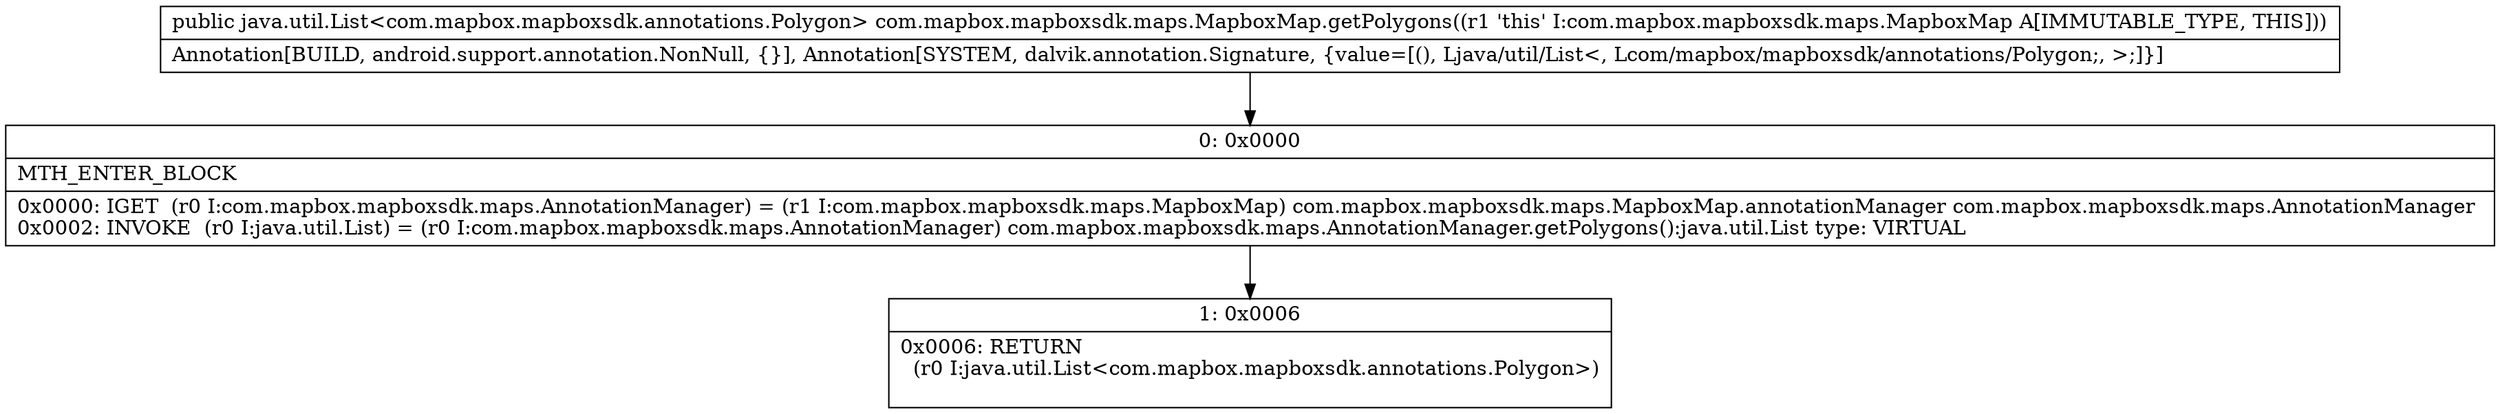 digraph "CFG forcom.mapbox.mapboxsdk.maps.MapboxMap.getPolygons()Ljava\/util\/List;" {
Node_0 [shape=record,label="{0\:\ 0x0000|MTH_ENTER_BLOCK\l|0x0000: IGET  (r0 I:com.mapbox.mapboxsdk.maps.AnnotationManager) = (r1 I:com.mapbox.mapboxsdk.maps.MapboxMap) com.mapbox.mapboxsdk.maps.MapboxMap.annotationManager com.mapbox.mapboxsdk.maps.AnnotationManager \l0x0002: INVOKE  (r0 I:java.util.List) = (r0 I:com.mapbox.mapboxsdk.maps.AnnotationManager) com.mapbox.mapboxsdk.maps.AnnotationManager.getPolygons():java.util.List type: VIRTUAL \l}"];
Node_1 [shape=record,label="{1\:\ 0x0006|0x0006: RETURN  \l  (r0 I:java.util.List\<com.mapbox.mapboxsdk.annotations.Polygon\>)\l \l}"];
MethodNode[shape=record,label="{public java.util.List\<com.mapbox.mapboxsdk.annotations.Polygon\> com.mapbox.mapboxsdk.maps.MapboxMap.getPolygons((r1 'this' I:com.mapbox.mapboxsdk.maps.MapboxMap A[IMMUTABLE_TYPE, THIS]))  | Annotation[BUILD, android.support.annotation.NonNull, \{\}], Annotation[SYSTEM, dalvik.annotation.Signature, \{value=[(), Ljava\/util\/List\<, Lcom\/mapbox\/mapboxsdk\/annotations\/Polygon;, \>;]\}]\l}"];
MethodNode -> Node_0;
Node_0 -> Node_1;
}

